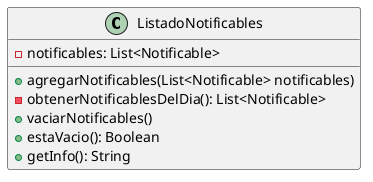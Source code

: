 @startuml
'https://plantuml.com/class-diagram

class ListadoNotificables{
    -notificables: List<Notificable>

    +agregarNotificables(List<Notificable> notificables)
    -obtenerNotificablesDelDia(): List<Notificable>
    +vaciarNotificables()
    +estaVacio(): Boolean
    +getInfo(): String
}

@enduml